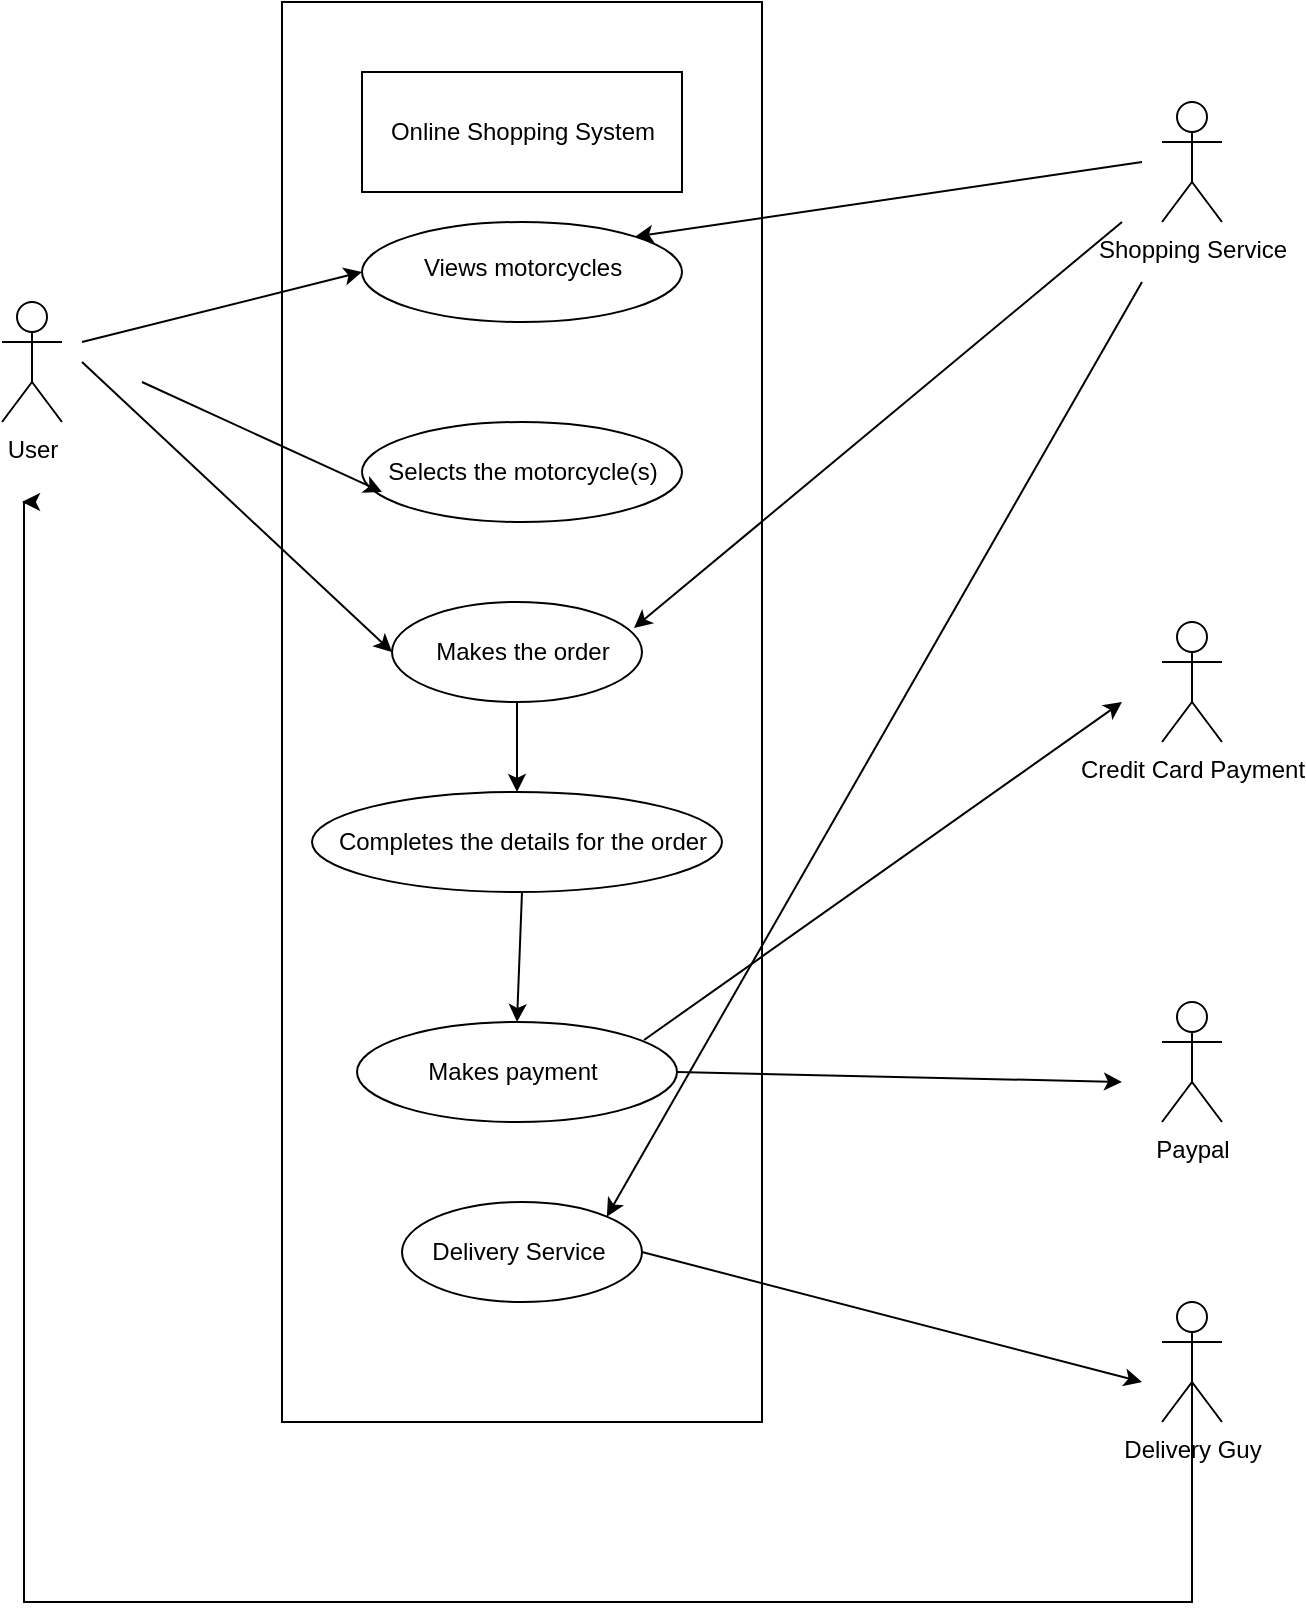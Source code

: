 <mxfile version="24.0.7" type="device">
  <diagram name="Page-1" id="u3tfuJ7lVw2XtOiBmdVY">
    <mxGraphModel dx="1434" dy="786" grid="1" gridSize="10" guides="1" tooltips="1" connect="1" arrows="1" fold="1" page="1" pageScale="1" pageWidth="850" pageHeight="1100" math="0" shadow="0">
      <root>
        <mxCell id="0" />
        <mxCell id="1" parent="0" />
        <mxCell id="yTpwKHiRd1YmJKuBHU3g-11" value="" style="rounded=0;whiteSpace=wrap;html=1;" vertex="1" parent="1">
          <mxGeometry x="250" y="130" width="240" height="710" as="geometry" />
        </mxCell>
        <mxCell id="yTpwKHiRd1YmJKuBHU3g-45" value="" style="ellipse;whiteSpace=wrap;html=1;" vertex="1" parent="1">
          <mxGeometry x="310" y="730" width="120" height="50" as="geometry" />
        </mxCell>
        <mxCell id="yTpwKHiRd1YmJKuBHU3g-25" value="" style="rounded=0;whiteSpace=wrap;html=1;" vertex="1" parent="1">
          <mxGeometry x="290" y="165" width="160" height="60" as="geometry" />
        </mxCell>
        <mxCell id="yTpwKHiRd1YmJKuBHU3g-16" value="" style="ellipse;whiteSpace=wrap;html=1;" vertex="1" parent="1">
          <mxGeometry x="287.5" y="640" width="160" height="50" as="geometry" />
        </mxCell>
        <mxCell id="yTpwKHiRd1YmJKuBHU3g-15" value="" style="ellipse;whiteSpace=wrap;html=1;" vertex="1" parent="1">
          <mxGeometry x="265" y="525" width="205" height="50" as="geometry" />
        </mxCell>
        <mxCell id="yTpwKHiRd1YmJKuBHU3g-13" value="" style="ellipse;whiteSpace=wrap;html=1;" vertex="1" parent="1">
          <mxGeometry x="305" y="430" width="125" height="50" as="geometry" />
        </mxCell>
        <mxCell id="yTpwKHiRd1YmJKuBHU3g-12" value="" style="ellipse;whiteSpace=wrap;html=1;" vertex="1" parent="1">
          <mxGeometry x="290" y="340" width="160" height="50" as="geometry" />
        </mxCell>
        <mxCell id="yTpwKHiRd1YmJKuBHU3g-10" value="" style="ellipse;whiteSpace=wrap;html=1;" vertex="1" parent="1">
          <mxGeometry x="290" y="240" width="160" height="50" as="geometry" />
        </mxCell>
        <mxCell id="yTpwKHiRd1YmJKuBHU3g-1" value="User&lt;div&gt;&lt;br&gt;&lt;/div&gt;" style="shape=umlActor;verticalLabelPosition=bottom;verticalAlign=top;html=1;outlineConnect=0;" vertex="1" parent="1">
          <mxGeometry x="110" y="280" width="30" height="60" as="geometry" />
        </mxCell>
        <mxCell id="yTpwKHiRd1YmJKuBHU3g-2" value="Online Shopping System" style="text;html=1;align=center;verticalAlign=middle;resizable=0;points=[];autosize=1;strokeColor=none;fillColor=none;" vertex="1" parent="1">
          <mxGeometry x="290" y="180" width="160" height="30" as="geometry" />
        </mxCell>
        <mxCell id="yTpwKHiRd1YmJKuBHU3g-3" value="Views motorcycles&lt;div&gt;&lt;br&gt;&lt;/div&gt;" style="text;html=1;align=center;verticalAlign=middle;resizable=0;points=[];autosize=1;strokeColor=none;fillColor=none;" vertex="1" parent="1">
          <mxGeometry x="310" y="250" width="120" height="40" as="geometry" />
        </mxCell>
        <mxCell id="yTpwKHiRd1YmJKuBHU3g-4" value="Selects the motorcycle(s)" style="text;html=1;align=center;verticalAlign=middle;resizable=0;points=[];autosize=1;strokeColor=none;fillColor=none;" vertex="1" parent="1">
          <mxGeometry x="290" y="350" width="160" height="30" as="geometry" />
        </mxCell>
        <mxCell id="yTpwKHiRd1YmJKuBHU3g-5" value="Makes the order" style="text;html=1;align=center;verticalAlign=middle;resizable=0;points=[];autosize=1;strokeColor=none;fillColor=none;" vertex="1" parent="1">
          <mxGeometry x="315" y="440" width="110" height="30" as="geometry" />
        </mxCell>
        <mxCell id="yTpwKHiRd1YmJKuBHU3g-6" value="Completes the details for the order" style="text;html=1;align=center;verticalAlign=middle;resizable=0;points=[];autosize=1;strokeColor=none;fillColor=none;" vertex="1" parent="1">
          <mxGeometry x="265" y="535" width="210" height="30" as="geometry" />
        </mxCell>
        <mxCell id="yTpwKHiRd1YmJKuBHU3g-7" value="Makes payment" style="text;html=1;align=center;verticalAlign=middle;resizable=0;points=[];autosize=1;strokeColor=none;fillColor=none;" vertex="1" parent="1">
          <mxGeometry x="310" y="650" width="110" height="30" as="geometry" />
        </mxCell>
        <mxCell id="yTpwKHiRd1YmJKuBHU3g-18" value="" style="edgeStyle=none;orthogonalLoop=1;jettySize=auto;html=1;rounded=0;entryX=0;entryY=0.5;entryDx=0;entryDy=0;" edge="1" parent="1" target="yTpwKHiRd1YmJKuBHU3g-10">
          <mxGeometry width="100" relative="1" as="geometry">
            <mxPoint x="150" y="300" as="sourcePoint" />
            <mxPoint x="190" y="320" as="targetPoint" />
            <Array as="points" />
          </mxGeometry>
        </mxCell>
        <mxCell id="yTpwKHiRd1YmJKuBHU3g-19" value="" style="edgeStyle=none;orthogonalLoop=1;jettySize=auto;html=1;rounded=0;entryX=0;entryY=0.5;entryDx=0;entryDy=0;" edge="1" parent="1" target="yTpwKHiRd1YmJKuBHU3g-13">
          <mxGeometry width="100" relative="1" as="geometry">
            <mxPoint x="150" y="310" as="sourcePoint" />
            <mxPoint x="220" y="330" as="targetPoint" />
            <Array as="points" />
          </mxGeometry>
        </mxCell>
        <mxCell id="yTpwKHiRd1YmJKuBHU3g-20" value="" style="edgeStyle=none;orthogonalLoop=1;jettySize=auto;html=1;rounded=0;exitX=0.5;exitY=1;exitDx=0;exitDy=0;entryX=0.5;entryY=0;entryDx=0;entryDy=0;" edge="1" parent="1" source="yTpwKHiRd1YmJKuBHU3g-13" target="yTpwKHiRd1YmJKuBHU3g-15">
          <mxGeometry width="100" relative="1" as="geometry">
            <mxPoint x="357.5" y="500" as="sourcePoint" />
            <mxPoint x="447.5" y="490" as="targetPoint" />
            <Array as="points" />
          </mxGeometry>
        </mxCell>
        <mxCell id="yTpwKHiRd1YmJKuBHU3g-21" value="" style="edgeStyle=none;orthogonalLoop=1;jettySize=auto;html=1;rounded=0;entryX=0.5;entryY=0;entryDx=0;entryDy=0;" edge="1" parent="1" target="yTpwKHiRd1YmJKuBHU3g-16">
          <mxGeometry width="100" relative="1" as="geometry">
            <mxPoint x="370" y="575" as="sourcePoint" />
            <mxPoint x="525" y="720" as="targetPoint" />
            <Array as="points" />
          </mxGeometry>
        </mxCell>
        <mxCell id="yTpwKHiRd1YmJKuBHU3g-22" value="Paypal&lt;div&gt;&lt;br&gt;&lt;/div&gt;" style="shape=umlActor;verticalLabelPosition=bottom;verticalAlign=top;html=1;outlineConnect=0;" vertex="1" parent="1">
          <mxGeometry x="690" y="630" width="30" height="60" as="geometry" />
        </mxCell>
        <mxCell id="yTpwKHiRd1YmJKuBHU3g-23" value="Credit Card Payment&lt;div&gt;&lt;br&gt;&lt;/div&gt;" style="shape=umlActor;verticalLabelPosition=bottom;verticalAlign=top;html=1;outlineConnect=0;" vertex="1" parent="1">
          <mxGeometry x="690" y="440" width="30" height="60" as="geometry" />
        </mxCell>
        <mxCell id="yTpwKHiRd1YmJKuBHU3g-26" value="" style="edgeStyle=none;orthogonalLoop=1;jettySize=auto;html=1;rounded=0;entryX=0;entryY=0.5;entryDx=0;entryDy=0;entryPerimeter=0;" edge="1" parent="1">
          <mxGeometry width="100" relative="1" as="geometry">
            <mxPoint x="180" y="320" as="sourcePoint" />
            <mxPoint x="300" y="375" as="targetPoint" />
            <Array as="points" />
          </mxGeometry>
        </mxCell>
        <mxCell id="yTpwKHiRd1YmJKuBHU3g-27" value="" style="edgeStyle=none;orthogonalLoop=1;jettySize=auto;html=1;rounded=0;exitX=0.897;exitY=0.18;exitDx=0;exitDy=0;exitPerimeter=0;" edge="1" parent="1" source="yTpwKHiRd1YmJKuBHU3g-16">
          <mxGeometry width="100" relative="1" as="geometry">
            <mxPoint x="510" y="550" as="sourcePoint" />
            <mxPoint x="670" y="480" as="targetPoint" />
            <Array as="points" />
          </mxGeometry>
        </mxCell>
        <mxCell id="yTpwKHiRd1YmJKuBHU3g-28" value="" style="edgeStyle=none;orthogonalLoop=1;jettySize=auto;html=1;rounded=0;exitX=1;exitY=0.5;exitDx=0;exitDy=0;" edge="1" parent="1" source="yTpwKHiRd1YmJKuBHU3g-16">
          <mxGeometry width="100" relative="1" as="geometry">
            <mxPoint x="500" y="680" as="sourcePoint" />
            <mxPoint x="670" y="670" as="targetPoint" />
            <Array as="points" />
          </mxGeometry>
        </mxCell>
        <mxCell id="yTpwKHiRd1YmJKuBHU3g-29" value="Shopping Service" style="shape=umlActor;verticalLabelPosition=bottom;verticalAlign=top;html=1;outlineConnect=0;" vertex="1" parent="1">
          <mxGeometry x="690" y="180" width="30" height="60" as="geometry" />
        </mxCell>
        <mxCell id="yTpwKHiRd1YmJKuBHU3g-40" value="Delivery Service" style="text;html=1;align=center;verticalAlign=middle;resizable=0;points=[];autosize=1;strokeColor=none;fillColor=none;" vertex="1" parent="1">
          <mxGeometry x="312.5" y="740" width="110" height="30" as="geometry" />
        </mxCell>
        <mxCell id="yTpwKHiRd1YmJKuBHU3g-49" style="edgeStyle=orthogonalEdgeStyle;rounded=0;orthogonalLoop=1;jettySize=auto;html=1;exitX=0.5;exitY=0.5;exitDx=0;exitDy=0;exitPerimeter=0;" edge="1" parent="1" source="yTpwKHiRd1YmJKuBHU3g-41">
          <mxGeometry relative="1" as="geometry">
            <mxPoint x="120" y="380" as="targetPoint" />
            <Array as="points">
              <mxPoint x="705" y="930" />
              <mxPoint x="121" y="930" />
            </Array>
          </mxGeometry>
        </mxCell>
        <mxCell id="yTpwKHiRd1YmJKuBHU3g-41" value="Delivery Guy" style="shape=umlActor;verticalLabelPosition=bottom;verticalAlign=top;html=1;outlineConnect=0;" vertex="1" parent="1">
          <mxGeometry x="690" y="780" width="30" height="60" as="geometry" />
        </mxCell>
        <mxCell id="yTpwKHiRd1YmJKuBHU3g-43" value="" style="edgeStyle=none;orthogonalLoop=1;jettySize=auto;html=1;rounded=0;entryX=1;entryY=0;entryDx=0;entryDy=0;" edge="1" parent="1" target="yTpwKHiRd1YmJKuBHU3g-10">
          <mxGeometry width="100" relative="1" as="geometry">
            <mxPoint x="680" y="210" as="sourcePoint" />
            <mxPoint x="680" y="210" as="targetPoint" />
            <Array as="points" />
          </mxGeometry>
        </mxCell>
        <mxCell id="yTpwKHiRd1YmJKuBHU3g-44" value="" style="edgeStyle=none;orthogonalLoop=1;jettySize=auto;html=1;rounded=0;entryX=1.009;entryY=0.1;entryDx=0;entryDy=0;entryPerimeter=0;" edge="1" parent="1" target="yTpwKHiRd1YmJKuBHU3g-5">
          <mxGeometry width="100" relative="1" as="geometry">
            <mxPoint x="670" y="240" as="sourcePoint" />
            <mxPoint x="560" y="380" as="targetPoint" />
            <Array as="points" />
          </mxGeometry>
        </mxCell>
        <mxCell id="yTpwKHiRd1YmJKuBHU3g-47" value="" style="edgeStyle=none;orthogonalLoop=1;jettySize=auto;html=1;rounded=0;exitX=1;exitY=0.5;exitDx=0;exitDy=0;entryX=1;entryY=0.5;entryDx=0;entryDy=0;" edge="1" parent="1" source="yTpwKHiRd1YmJKuBHU3g-45">
          <mxGeometry width="100" relative="1" as="geometry">
            <mxPoint x="520" y="770" as="sourcePoint" />
            <mxPoint x="680" y="820" as="targetPoint" />
            <Array as="points" />
          </mxGeometry>
        </mxCell>
        <mxCell id="yTpwKHiRd1YmJKuBHU3g-48" value="" style="edgeStyle=none;orthogonalLoop=1;jettySize=auto;html=1;rounded=0;entryX=1;entryY=0;entryDx=0;entryDy=0;" edge="1" parent="1" target="yTpwKHiRd1YmJKuBHU3g-45">
          <mxGeometry width="100" relative="1" as="geometry">
            <mxPoint x="680" y="270" as="sourcePoint" />
            <mxPoint x="740" y="330" as="targetPoint" />
            <Array as="points" />
          </mxGeometry>
        </mxCell>
      </root>
    </mxGraphModel>
  </diagram>
</mxfile>
